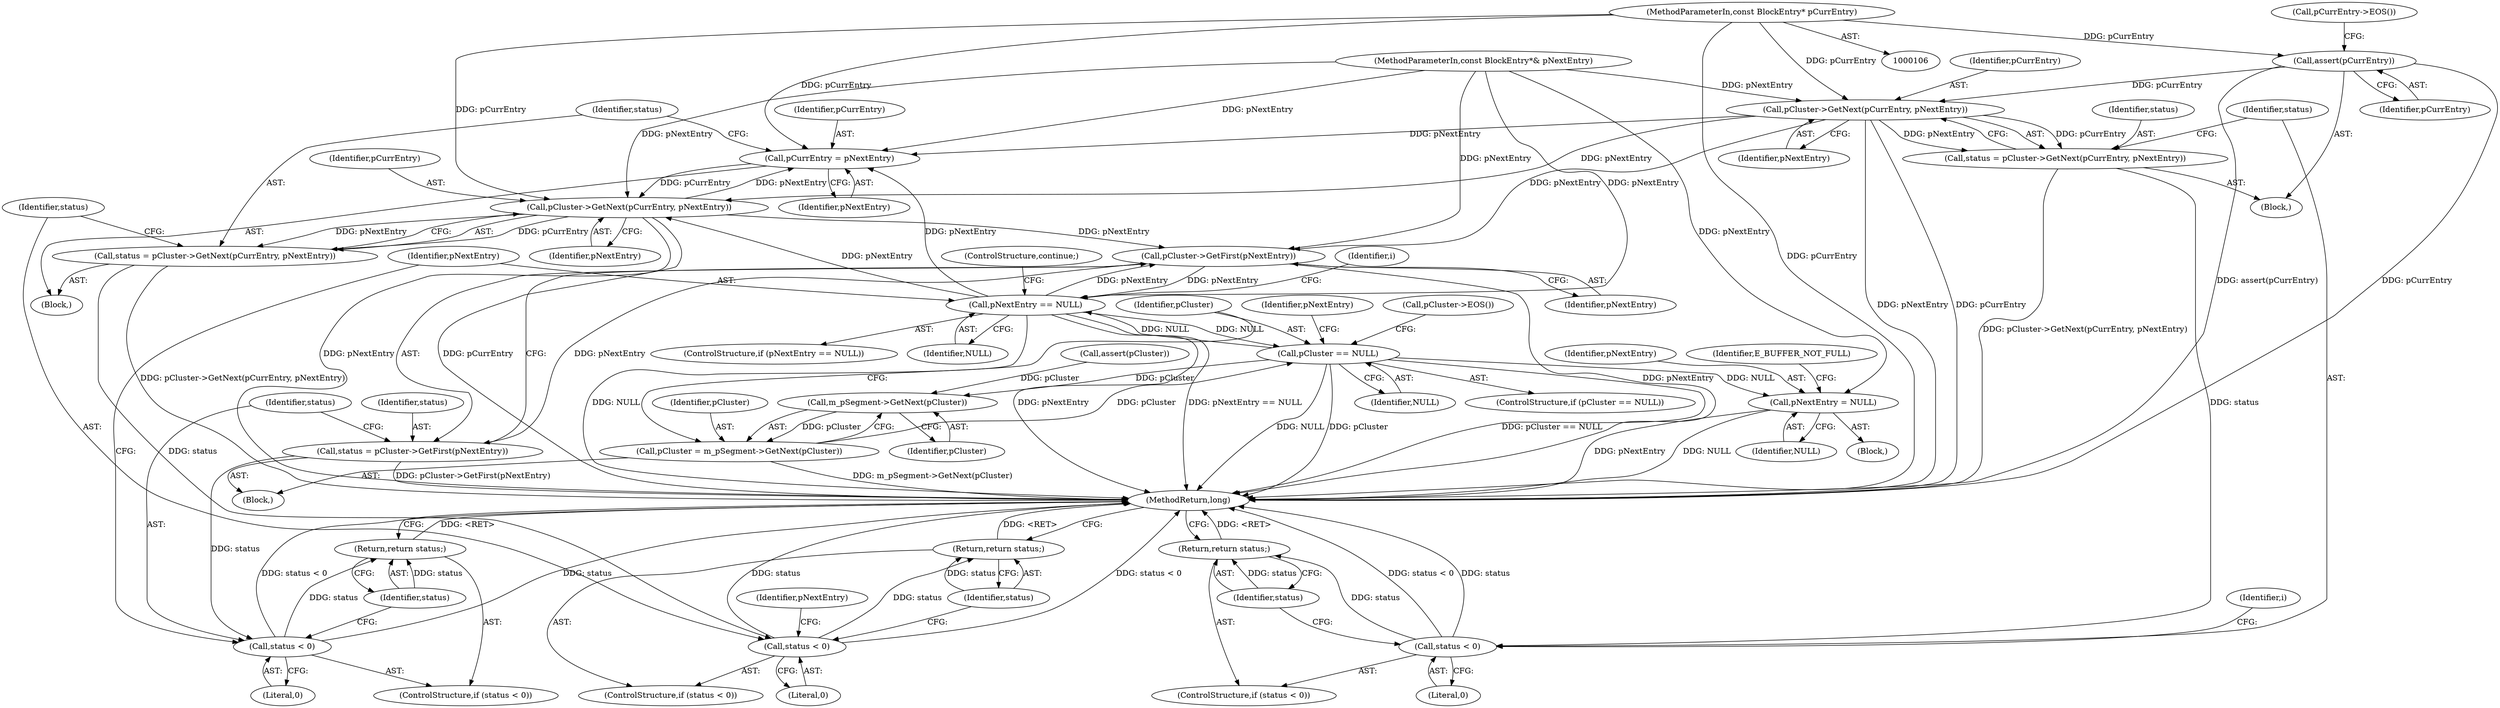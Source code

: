 digraph "0_Android_cc274e2abe8b2a6698a5c47d8aa4bb45f1f9538d_21@API" {
"1000110" [label="(Call,assert(pCurrEntry))"];
"1000107" [label="(MethodParameterIn,const BlockEntry* pCurrEntry)"];
"1000150" [label="(Call,pCluster->GetNext(pCurrEntry, pNextEntry))"];
"1000148" [label="(Call,status = pCluster->GetNext(pCurrEntry, pNextEntry))"];
"1000154" [label="(Call,status < 0)"];
"1000157" [label="(Return,return status;)"];
"1000181" [label="(Call,pCurrEntry = pNextEntry)"];
"1000186" [label="(Call,pCluster->GetNext(pCurrEntry, pNextEntry))"];
"1000184" [label="(Call,status = pCluster->GetNext(pCurrEntry, pNextEntry))"];
"1000190" [label="(Call,status < 0)"];
"1000193" [label="(Return,return status;)"];
"1000227" [label="(Call,pCluster->GetFirst(pNextEntry))"];
"1000225" [label="(Call,status = pCluster->GetFirst(pNextEntry))"];
"1000230" [label="(Call,status < 0)"];
"1000233" [label="(Return,return status;)"];
"1000236" [label="(Call,pNextEntry == NULL)"];
"1000200" [label="(Call,pCluster == NULL)"];
"1000197" [label="(Call,m_pSegment->GetNext(pCluster))"];
"1000195" [label="(Call,pCluster = m_pSegment->GetNext(pCluster))"];
"1000220" [label="(Call,pNextEntry = NULL)"];
"1000109" [label="(Block,)"];
"1000151" [label="(Identifier,pCurrEntry)"];
"1000150" [label="(Call,pCluster->GetNext(pCurrEntry, pNextEntry))"];
"1000226" [label="(Identifier,status)"];
"1000236" [label="(Call,pNextEntry == NULL)"];
"1000155" [label="(Identifier,status)"];
"1000154" [label="(Call,status < 0)"];
"1000186" [label="(Call,pCluster->GetNext(pCurrEntry, pNextEntry))"];
"1000230" [label="(Call,status < 0)"];
"1000162" [label="(Identifier,i)"];
"1000142" [label="(Call,assert(pCluster))"];
"1000222" [label="(Identifier,NULL)"];
"1000181" [label="(Call,pCurrEntry = pNextEntry)"];
"1000205" [label="(Identifier,pNextEntry)"];
"1000184" [label="(Call,status = pCluster->GetNext(pCurrEntry, pNextEntry))"];
"1000231" [label="(Identifier,status)"];
"1000191" [label="(Identifier,status)"];
"1000166" [label="(Identifier,pNextEntry)"];
"1000210" [label="(Call,pCluster->EOS())"];
"1000233" [label="(Return,return status;)"];
"1000235" [label="(ControlStructure,if (pNextEntry == NULL))"];
"1000183" [label="(Identifier,pNextEntry)"];
"1000110" [label="(Call,assert(pCurrEntry))"];
"1000194" [label="(Identifier,status)"];
"1000153" [label="(ControlStructure,if (status < 0))"];
"1000190" [label="(Call,status < 0)"];
"1000228" [label="(Identifier,pNextEntry)"];
"1000241" [label="(Identifier,i)"];
"1000221" [label="(Identifier,pNextEntry)"];
"1000111" [label="(Identifier,pCurrEntry)"];
"1000211" [label="(Block,)"];
"1000107" [label="(MethodParameterIn,const BlockEntry* pCurrEntry)"];
"1000114" [label="(Call,pCurrEntry->EOS())"];
"1000193" [label="(Return,return status;)"];
"1000185" [label="(Identifier,status)"];
"1000156" [label="(Literal,0)"];
"1000157" [label="(Return,return status;)"];
"1000229" [label="(ControlStructure,if (status < 0))"];
"1000225" [label="(Call,status = pCluster->GetFirst(pNextEntry))"];
"1000182" [label="(Identifier,pCurrEntry)"];
"1000200" [label="(Call,pCluster == NULL)"];
"1000189" [label="(ControlStructure,if (status < 0))"];
"1000197" [label="(Call,m_pSegment->GetNext(pCluster))"];
"1000220" [label="(Call,pNextEntry = NULL)"];
"1000167" [label="(Block,)"];
"1000198" [label="(Identifier,pCluster)"];
"1000195" [label="(Call,pCluster = m_pSegment->GetNext(pCluster))"];
"1000192" [label="(Literal,0)"];
"1000239" [label="(ControlStructure,continue;)"];
"1000152" [label="(Identifier,pNextEntry)"];
"1000238" [label="(Identifier,NULL)"];
"1000199" [label="(ControlStructure,if (pCluster == NULL))"];
"1000108" [label="(MethodParameterIn,const BlockEntry*& pNextEntry)"];
"1000149" [label="(Identifier,status)"];
"1000232" [label="(Literal,0)"];
"1000187" [label="(Identifier,pCurrEntry)"];
"1000158" [label="(Identifier,status)"];
"1000234" [label="(Identifier,status)"];
"1000237" [label="(Identifier,pNextEntry)"];
"1000196" [label="(Identifier,pCluster)"];
"1000202" [label="(Identifier,NULL)"];
"1000188" [label="(Identifier,pNextEntry)"];
"1000224" [label="(Identifier,E_BUFFER_NOT_FULL)"];
"1000201" [label="(Identifier,pCluster)"];
"1000148" [label="(Call,status = pCluster->GetNext(pCurrEntry, pNextEntry))"];
"1000252" [label="(MethodReturn,long)"];
"1000164" [label="(Block,)"];
"1000227" [label="(Call,pCluster->GetFirst(pNextEntry))"];
"1000110" -> "1000109"  [label="AST: "];
"1000110" -> "1000111"  [label="CFG: "];
"1000111" -> "1000110"  [label="AST: "];
"1000114" -> "1000110"  [label="CFG: "];
"1000110" -> "1000252"  [label="DDG: assert(pCurrEntry)"];
"1000110" -> "1000252"  [label="DDG: pCurrEntry"];
"1000107" -> "1000110"  [label="DDG: pCurrEntry"];
"1000110" -> "1000150"  [label="DDG: pCurrEntry"];
"1000107" -> "1000106"  [label="AST: "];
"1000107" -> "1000252"  [label="DDG: pCurrEntry"];
"1000107" -> "1000150"  [label="DDG: pCurrEntry"];
"1000107" -> "1000181"  [label="DDG: pCurrEntry"];
"1000107" -> "1000186"  [label="DDG: pCurrEntry"];
"1000150" -> "1000148"  [label="AST: "];
"1000150" -> "1000152"  [label="CFG: "];
"1000151" -> "1000150"  [label="AST: "];
"1000152" -> "1000150"  [label="AST: "];
"1000148" -> "1000150"  [label="CFG: "];
"1000150" -> "1000252"  [label="DDG: pCurrEntry"];
"1000150" -> "1000252"  [label="DDG: pNextEntry"];
"1000150" -> "1000148"  [label="DDG: pCurrEntry"];
"1000150" -> "1000148"  [label="DDG: pNextEntry"];
"1000108" -> "1000150"  [label="DDG: pNextEntry"];
"1000150" -> "1000181"  [label="DDG: pNextEntry"];
"1000150" -> "1000186"  [label="DDG: pNextEntry"];
"1000150" -> "1000227"  [label="DDG: pNextEntry"];
"1000148" -> "1000109"  [label="AST: "];
"1000149" -> "1000148"  [label="AST: "];
"1000155" -> "1000148"  [label="CFG: "];
"1000148" -> "1000252"  [label="DDG: pCluster->GetNext(pCurrEntry, pNextEntry)"];
"1000148" -> "1000154"  [label="DDG: status"];
"1000154" -> "1000153"  [label="AST: "];
"1000154" -> "1000156"  [label="CFG: "];
"1000155" -> "1000154"  [label="AST: "];
"1000156" -> "1000154"  [label="AST: "];
"1000158" -> "1000154"  [label="CFG: "];
"1000162" -> "1000154"  [label="CFG: "];
"1000154" -> "1000252"  [label="DDG: status < 0"];
"1000154" -> "1000252"  [label="DDG: status"];
"1000154" -> "1000157"  [label="DDG: status"];
"1000157" -> "1000153"  [label="AST: "];
"1000157" -> "1000158"  [label="CFG: "];
"1000158" -> "1000157"  [label="AST: "];
"1000252" -> "1000157"  [label="CFG: "];
"1000157" -> "1000252"  [label="DDG: <RET>"];
"1000158" -> "1000157"  [label="DDG: status"];
"1000181" -> "1000167"  [label="AST: "];
"1000181" -> "1000183"  [label="CFG: "];
"1000182" -> "1000181"  [label="AST: "];
"1000183" -> "1000181"  [label="AST: "];
"1000185" -> "1000181"  [label="CFG: "];
"1000186" -> "1000181"  [label="DDG: pNextEntry"];
"1000236" -> "1000181"  [label="DDG: pNextEntry"];
"1000108" -> "1000181"  [label="DDG: pNextEntry"];
"1000181" -> "1000186"  [label="DDG: pCurrEntry"];
"1000186" -> "1000184"  [label="AST: "];
"1000186" -> "1000188"  [label="CFG: "];
"1000187" -> "1000186"  [label="AST: "];
"1000188" -> "1000186"  [label="AST: "];
"1000184" -> "1000186"  [label="CFG: "];
"1000186" -> "1000252"  [label="DDG: pNextEntry"];
"1000186" -> "1000252"  [label="DDG: pCurrEntry"];
"1000186" -> "1000184"  [label="DDG: pCurrEntry"];
"1000186" -> "1000184"  [label="DDG: pNextEntry"];
"1000108" -> "1000186"  [label="DDG: pNextEntry"];
"1000236" -> "1000186"  [label="DDG: pNextEntry"];
"1000186" -> "1000227"  [label="DDG: pNextEntry"];
"1000184" -> "1000167"  [label="AST: "];
"1000185" -> "1000184"  [label="AST: "];
"1000191" -> "1000184"  [label="CFG: "];
"1000184" -> "1000252"  [label="DDG: pCluster->GetNext(pCurrEntry, pNextEntry)"];
"1000184" -> "1000190"  [label="DDG: status"];
"1000190" -> "1000189"  [label="AST: "];
"1000190" -> "1000192"  [label="CFG: "];
"1000191" -> "1000190"  [label="AST: "];
"1000192" -> "1000190"  [label="AST: "];
"1000166" -> "1000190"  [label="CFG: "];
"1000194" -> "1000190"  [label="CFG: "];
"1000190" -> "1000252"  [label="DDG: status < 0"];
"1000190" -> "1000252"  [label="DDG: status"];
"1000190" -> "1000193"  [label="DDG: status"];
"1000193" -> "1000189"  [label="AST: "];
"1000193" -> "1000194"  [label="CFG: "];
"1000194" -> "1000193"  [label="AST: "];
"1000252" -> "1000193"  [label="CFG: "];
"1000193" -> "1000252"  [label="DDG: <RET>"];
"1000194" -> "1000193"  [label="DDG: status"];
"1000227" -> "1000225"  [label="AST: "];
"1000227" -> "1000228"  [label="CFG: "];
"1000228" -> "1000227"  [label="AST: "];
"1000225" -> "1000227"  [label="CFG: "];
"1000227" -> "1000252"  [label="DDG: pNextEntry"];
"1000227" -> "1000225"  [label="DDG: pNextEntry"];
"1000236" -> "1000227"  [label="DDG: pNextEntry"];
"1000108" -> "1000227"  [label="DDG: pNextEntry"];
"1000227" -> "1000236"  [label="DDG: pNextEntry"];
"1000225" -> "1000164"  [label="AST: "];
"1000226" -> "1000225"  [label="AST: "];
"1000231" -> "1000225"  [label="CFG: "];
"1000225" -> "1000252"  [label="DDG: pCluster->GetFirst(pNextEntry)"];
"1000225" -> "1000230"  [label="DDG: status"];
"1000230" -> "1000229"  [label="AST: "];
"1000230" -> "1000232"  [label="CFG: "];
"1000231" -> "1000230"  [label="AST: "];
"1000232" -> "1000230"  [label="AST: "];
"1000234" -> "1000230"  [label="CFG: "];
"1000237" -> "1000230"  [label="CFG: "];
"1000230" -> "1000252"  [label="DDG: status"];
"1000230" -> "1000252"  [label="DDG: status < 0"];
"1000230" -> "1000233"  [label="DDG: status"];
"1000233" -> "1000229"  [label="AST: "];
"1000233" -> "1000234"  [label="CFG: "];
"1000234" -> "1000233"  [label="AST: "];
"1000252" -> "1000233"  [label="CFG: "];
"1000233" -> "1000252"  [label="DDG: <RET>"];
"1000234" -> "1000233"  [label="DDG: status"];
"1000236" -> "1000235"  [label="AST: "];
"1000236" -> "1000238"  [label="CFG: "];
"1000237" -> "1000236"  [label="AST: "];
"1000238" -> "1000236"  [label="AST: "];
"1000239" -> "1000236"  [label="CFG: "];
"1000241" -> "1000236"  [label="CFG: "];
"1000236" -> "1000252"  [label="DDG: pNextEntry"];
"1000236" -> "1000252"  [label="DDG: pNextEntry == NULL"];
"1000236" -> "1000252"  [label="DDG: NULL"];
"1000236" -> "1000200"  [label="DDG: NULL"];
"1000108" -> "1000236"  [label="DDG: pNextEntry"];
"1000200" -> "1000236"  [label="DDG: NULL"];
"1000200" -> "1000199"  [label="AST: "];
"1000200" -> "1000202"  [label="CFG: "];
"1000201" -> "1000200"  [label="AST: "];
"1000202" -> "1000200"  [label="AST: "];
"1000205" -> "1000200"  [label="CFG: "];
"1000210" -> "1000200"  [label="CFG: "];
"1000200" -> "1000252"  [label="DDG: pCluster"];
"1000200" -> "1000252"  [label="DDG: pCluster == NULL"];
"1000200" -> "1000252"  [label="DDG: NULL"];
"1000200" -> "1000197"  [label="DDG: pCluster"];
"1000195" -> "1000200"  [label="DDG: pCluster"];
"1000200" -> "1000220"  [label="DDG: NULL"];
"1000197" -> "1000195"  [label="AST: "];
"1000197" -> "1000198"  [label="CFG: "];
"1000198" -> "1000197"  [label="AST: "];
"1000195" -> "1000197"  [label="CFG: "];
"1000197" -> "1000195"  [label="DDG: pCluster"];
"1000142" -> "1000197"  [label="DDG: pCluster"];
"1000195" -> "1000164"  [label="AST: "];
"1000196" -> "1000195"  [label="AST: "];
"1000201" -> "1000195"  [label="CFG: "];
"1000195" -> "1000252"  [label="DDG: m_pSegment->GetNext(pCluster)"];
"1000220" -> "1000211"  [label="AST: "];
"1000220" -> "1000222"  [label="CFG: "];
"1000221" -> "1000220"  [label="AST: "];
"1000222" -> "1000220"  [label="AST: "];
"1000224" -> "1000220"  [label="CFG: "];
"1000220" -> "1000252"  [label="DDG: pNextEntry"];
"1000220" -> "1000252"  [label="DDG: NULL"];
"1000108" -> "1000220"  [label="DDG: pNextEntry"];
}
